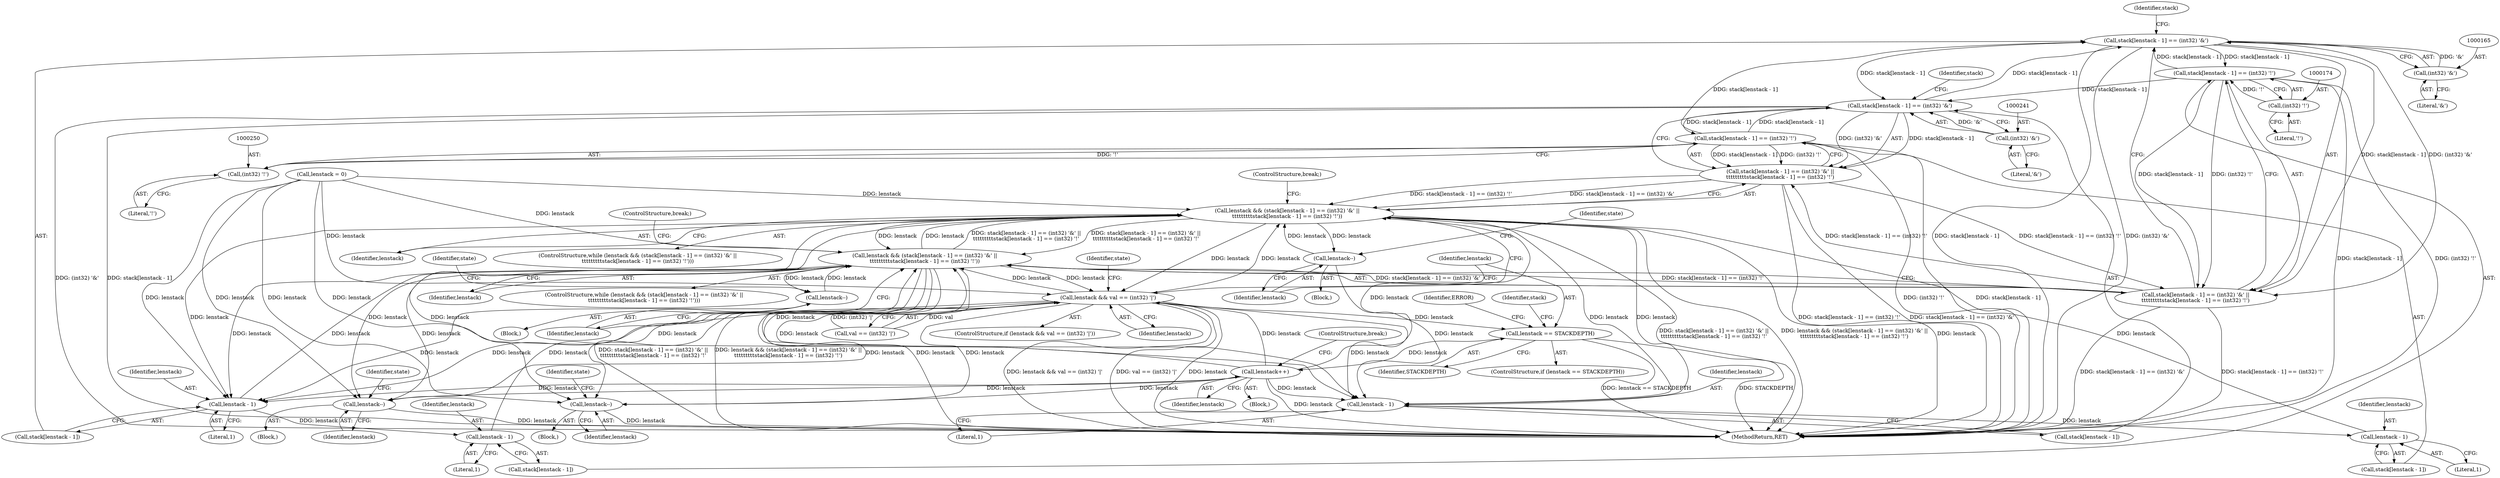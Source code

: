 digraph "0_postgres_31400a673325147e1205326008e32135a78b4d8a_10@array" {
"1000158" [label="(Call,stack[lenstack - 1] == (int32) '&')"];
"1000167" [label="(Call,stack[lenstack - 1] == (int32) '!')"];
"1000158" [label="(Call,stack[lenstack - 1] == (int32) '&')"];
"1000234" [label="(Call,stack[lenstack - 1] == (int32) '&')"];
"1000243" [label="(Call,stack[lenstack - 1] == (int32) '!')"];
"1000249" [label="(Call,(int32) '!')"];
"1000240" [label="(Call,(int32) '&')"];
"1000164" [label="(Call,(int32) '&')"];
"1000173" [label="(Call,(int32) '!')"];
"1000157" [label="(Call,stack[lenstack - 1] == (int32) '&' ||\n\t\t\t\t\t\t\t\t\tstack[lenstack - 1] == (int32) '!')"];
"1000155" [label="(Call,lenstack && (stack[lenstack - 1] == (int32) '&' ||\n\t\t\t\t\t\t\t\t\tstack[lenstack - 1] == (int32) '!'))"];
"1000161" [label="(Call,lenstack - 1)"];
"1000170" [label="(Call,lenstack - 1)"];
"1000177" [label="(Call,lenstack--)"];
"1000191" [label="(Call,lenstack && val == (int32) '|')"];
"1000208" [label="(Call,lenstack == STACKDEPTH)"];
"1000219" [label="(Call,lenstack++)"];
"1000231" [label="(Call,lenstack && (stack[lenstack - 1] == (int32) '&' ||\n\t\t\t\t\t\t\t\t\tstack[lenstack - 1] == (int32) '!'))"];
"1000237" [label="(Call,lenstack - 1)"];
"1000246" [label="(Call,lenstack - 1)"];
"1000253" [label="(Call,lenstack--)"];
"1000269" [label="(Call,lenstack--)"];
"1000297" [label="(Call,lenstack--)"];
"1000233" [label="(Call,stack[lenstack - 1] == (int32) '&' ||\n\t\t\t\t\t\t\t\t\tstack[lenstack - 1] == (int32) '!')"];
"1000155" [label="(Call,lenstack && (stack[lenstack - 1] == (int32) '&' ||\n\t\t\t\t\t\t\t\t\tstack[lenstack - 1] == (int32) '!'))"];
"1000169" [label="(Identifier,stack)"];
"1000193" [label="(Call,val == (int32) '|')"];
"1000246" [label="(Call,lenstack - 1)"];
"1000248" [label="(Literal,1)"];
"1000120" [label="(Call,lenstack = 0)"];
"1000232" [label="(Identifier,lenstack)"];
"1000270" [label="(Identifier,lenstack)"];
"1000176" [label="(Block,)"];
"1000173" [label="(Call,(int32) '!')"];
"1000167" [label="(Call,stack[lenstack - 1] == (int32) '!')"];
"1000264" [label="(ControlStructure,break;)"];
"1000178" [label="(Identifier,lenstack)"];
"1000190" [label="(ControlStructure,if (lenstack && val == (int32) '|'))"];
"1000296" [label="(Block,)"];
"1000191" [label="(Call,lenstack && val == (int32) '|')"];
"1000239" [label="(Literal,1)"];
"1000210" [label="(Identifier,STACKDEPTH)"];
"1000298" [label="(Identifier,lenstack)"];
"1000216" [label="(Identifier,stack)"];
"1000206" [label="(Block,)"];
"1000300" [label="(Identifier,state)"];
"1000233" [label="(Call,stack[lenstack - 1] == (int32) '&' ||\n\t\t\t\t\t\t\t\t\tstack[lenstack - 1] == (int32) '!')"];
"1000219" [label="(Call,lenstack++)"];
"1000157" [label="(Call,stack[lenstack - 1] == (int32) '&' ||\n\t\t\t\t\t\t\t\t\tstack[lenstack - 1] == (int32) '!')"];
"1000252" [label="(Block,)"];
"1000158" [label="(Call,stack[lenstack - 1] == (int32) '&')"];
"1000207" [label="(ControlStructure,if (lenstack == STACKDEPTH))"];
"1000240" [label="(Call,(int32) '&')"];
"1000161" [label="(Call,lenstack - 1)"];
"1000180" [label="(Identifier,state)"];
"1000164" [label="(Call,(int32) '&')"];
"1000159" [label="(Call,stack[lenstack - 1])"];
"1000175" [label="(Literal,'!')"];
"1000192" [label="(Identifier,lenstack)"];
"1000235" [label="(Call,stack[lenstack - 1])"];
"1000297" [label="(Call,lenstack--)"];
"1000162" [label="(Identifier,lenstack)"];
"1000244" [label="(Call,stack[lenstack - 1])"];
"1000243" [label="(Call,stack[lenstack - 1] == (int32) '!')"];
"1000172" [label="(Literal,1)"];
"1000251" [label="(Literal,'!')"];
"1000237" [label="(Call,lenstack - 1)"];
"1000242" [label="(Literal,'&')"];
"1000166" [label="(Literal,'&')"];
"1000221" [label="(ControlStructure,break;)"];
"1000245" [label="(Identifier,stack)"];
"1000231" [label="(Call,lenstack && (stack[lenstack - 1] == (int32) '&' ||\n\t\t\t\t\t\t\t\t\tstack[lenstack - 1] == (int32) '!'))"];
"1000256" [label="(Identifier,state)"];
"1000199" [label="(Identifier,state)"];
"1000163" [label="(Literal,1)"];
"1000208" [label="(Call,lenstack == STACKDEPTH)"];
"1000170" [label="(Call,lenstack - 1)"];
"1000230" [label="(ControlStructure,while (lenstack && (stack[lenstack - 1] == (int32) '&' ||\n\t\t\t\t\t\t\t\t\tstack[lenstack - 1] == (int32) '!')))"];
"1000212" [label="(Identifier,ERROR)"];
"1000254" [label="(Identifier,lenstack)"];
"1000177" [label="(Call,lenstack--)"];
"1000310" [label="(MethodReturn,RET)"];
"1000220" [label="(Identifier,lenstack)"];
"1000234" [label="(Call,stack[lenstack - 1] == (int32) '&')"];
"1000253" [label="(Call,lenstack--)"];
"1000249" [label="(Call,(int32) '!')"];
"1000168" [label="(Call,stack[lenstack - 1])"];
"1000188" [label="(ControlStructure,break;)"];
"1000209" [label="(Identifier,lenstack)"];
"1000272" [label="(Identifier,state)"];
"1000156" [label="(Identifier,lenstack)"];
"1000269" [label="(Call,lenstack--)"];
"1000247" [label="(Identifier,lenstack)"];
"1000268" [label="(Block,)"];
"1000154" [label="(ControlStructure,while (lenstack && (stack[lenstack - 1] == (int32) '&' ||\n\t\t\t\t\t\t\t\t\tstack[lenstack - 1] == (int32) '!')))"];
"1000238" [label="(Identifier,lenstack)"];
"1000171" [label="(Identifier,lenstack)"];
"1000158" -> "1000157"  [label="AST: "];
"1000158" -> "1000164"  [label="CFG: "];
"1000159" -> "1000158"  [label="AST: "];
"1000164" -> "1000158"  [label="AST: "];
"1000169" -> "1000158"  [label="CFG: "];
"1000157" -> "1000158"  [label="CFG: "];
"1000158" -> "1000310"  [label="DDG: stack[lenstack - 1]"];
"1000158" -> "1000310"  [label="DDG: (int32) '&'"];
"1000158" -> "1000157"  [label="DDG: stack[lenstack - 1]"];
"1000158" -> "1000157"  [label="DDG: (int32) '&'"];
"1000167" -> "1000158"  [label="DDG: stack[lenstack - 1]"];
"1000234" -> "1000158"  [label="DDG: stack[lenstack - 1]"];
"1000243" -> "1000158"  [label="DDG: stack[lenstack - 1]"];
"1000164" -> "1000158"  [label="DDG: '&'"];
"1000158" -> "1000167"  [label="DDG: stack[lenstack - 1]"];
"1000158" -> "1000234"  [label="DDG: stack[lenstack - 1]"];
"1000167" -> "1000157"  [label="AST: "];
"1000167" -> "1000173"  [label="CFG: "];
"1000168" -> "1000167"  [label="AST: "];
"1000173" -> "1000167"  [label="AST: "];
"1000157" -> "1000167"  [label="CFG: "];
"1000167" -> "1000310"  [label="DDG: stack[lenstack - 1]"];
"1000167" -> "1000310"  [label="DDG: (int32) '!'"];
"1000167" -> "1000157"  [label="DDG: stack[lenstack - 1]"];
"1000167" -> "1000157"  [label="DDG: (int32) '!'"];
"1000173" -> "1000167"  [label="DDG: '!'"];
"1000167" -> "1000234"  [label="DDG: stack[lenstack - 1]"];
"1000234" -> "1000233"  [label="AST: "];
"1000234" -> "1000240"  [label="CFG: "];
"1000235" -> "1000234"  [label="AST: "];
"1000240" -> "1000234"  [label="AST: "];
"1000245" -> "1000234"  [label="CFG: "];
"1000233" -> "1000234"  [label="CFG: "];
"1000234" -> "1000310"  [label="DDG: stack[lenstack - 1]"];
"1000234" -> "1000310"  [label="DDG: (int32) '&'"];
"1000234" -> "1000233"  [label="DDG: stack[lenstack - 1]"];
"1000234" -> "1000233"  [label="DDG: (int32) '&'"];
"1000243" -> "1000234"  [label="DDG: stack[lenstack - 1]"];
"1000240" -> "1000234"  [label="DDG: '&'"];
"1000234" -> "1000243"  [label="DDG: stack[lenstack - 1]"];
"1000243" -> "1000233"  [label="AST: "];
"1000243" -> "1000249"  [label="CFG: "];
"1000244" -> "1000243"  [label="AST: "];
"1000249" -> "1000243"  [label="AST: "];
"1000233" -> "1000243"  [label="CFG: "];
"1000243" -> "1000310"  [label="DDG: stack[lenstack - 1]"];
"1000243" -> "1000310"  [label="DDG: (int32) '!'"];
"1000243" -> "1000233"  [label="DDG: stack[lenstack - 1]"];
"1000243" -> "1000233"  [label="DDG: (int32) '!'"];
"1000249" -> "1000243"  [label="DDG: '!'"];
"1000249" -> "1000251"  [label="CFG: "];
"1000250" -> "1000249"  [label="AST: "];
"1000251" -> "1000249"  [label="AST: "];
"1000240" -> "1000242"  [label="CFG: "];
"1000241" -> "1000240"  [label="AST: "];
"1000242" -> "1000240"  [label="AST: "];
"1000164" -> "1000166"  [label="CFG: "];
"1000165" -> "1000164"  [label="AST: "];
"1000166" -> "1000164"  [label="AST: "];
"1000173" -> "1000175"  [label="CFG: "];
"1000174" -> "1000173"  [label="AST: "];
"1000175" -> "1000173"  [label="AST: "];
"1000157" -> "1000155"  [label="AST: "];
"1000155" -> "1000157"  [label="CFG: "];
"1000157" -> "1000310"  [label="DDG: stack[lenstack - 1] == (int32) '!'"];
"1000157" -> "1000310"  [label="DDG: stack[lenstack - 1] == (int32) '&'"];
"1000157" -> "1000155"  [label="DDG: stack[lenstack - 1] == (int32) '&'"];
"1000157" -> "1000155"  [label="DDG: stack[lenstack - 1] == (int32) '!'"];
"1000233" -> "1000157"  [label="DDG: stack[lenstack - 1] == (int32) '!'"];
"1000157" -> "1000233"  [label="DDG: stack[lenstack - 1] == (int32) '!'"];
"1000155" -> "1000154"  [label="AST: "];
"1000155" -> "1000156"  [label="CFG: "];
"1000156" -> "1000155"  [label="AST: "];
"1000178" -> "1000155"  [label="CFG: "];
"1000188" -> "1000155"  [label="CFG: "];
"1000155" -> "1000310"  [label="DDG: stack[lenstack - 1] == (int32) '&' ||\n\t\t\t\t\t\t\t\t\tstack[lenstack - 1] == (int32) '!'"];
"1000155" -> "1000310"  [label="DDG: lenstack && (stack[lenstack - 1] == (int32) '&' ||\n\t\t\t\t\t\t\t\t\tstack[lenstack - 1] == (int32) '!')"];
"1000155" -> "1000310"  [label="DDG: lenstack"];
"1000177" -> "1000155"  [label="DDG: lenstack"];
"1000120" -> "1000155"  [label="DDG: lenstack"];
"1000231" -> "1000155"  [label="DDG: lenstack"];
"1000231" -> "1000155"  [label="DDG: stack[lenstack - 1] == (int32) '&' ||\n\t\t\t\t\t\t\t\t\tstack[lenstack - 1] == (int32) '!'"];
"1000161" -> "1000155"  [label="DDG: lenstack"];
"1000191" -> "1000155"  [label="DDG: lenstack"];
"1000219" -> "1000155"  [label="DDG: lenstack"];
"1000170" -> "1000155"  [label="DDG: lenstack"];
"1000155" -> "1000161"  [label="DDG: lenstack"];
"1000155" -> "1000177"  [label="DDG: lenstack"];
"1000155" -> "1000191"  [label="DDG: lenstack"];
"1000155" -> "1000231"  [label="DDG: lenstack"];
"1000155" -> "1000231"  [label="DDG: stack[lenstack - 1] == (int32) '&' ||\n\t\t\t\t\t\t\t\t\tstack[lenstack - 1] == (int32) '!'"];
"1000155" -> "1000237"  [label="DDG: lenstack"];
"1000155" -> "1000269"  [label="DDG: lenstack"];
"1000155" -> "1000297"  [label="DDG: lenstack"];
"1000161" -> "1000159"  [label="AST: "];
"1000161" -> "1000163"  [label="CFG: "];
"1000162" -> "1000161"  [label="AST: "];
"1000163" -> "1000161"  [label="AST: "];
"1000159" -> "1000161"  [label="CFG: "];
"1000177" -> "1000161"  [label="DDG: lenstack"];
"1000120" -> "1000161"  [label="DDG: lenstack"];
"1000231" -> "1000161"  [label="DDG: lenstack"];
"1000219" -> "1000161"  [label="DDG: lenstack"];
"1000191" -> "1000161"  [label="DDG: lenstack"];
"1000161" -> "1000170"  [label="DDG: lenstack"];
"1000170" -> "1000168"  [label="AST: "];
"1000170" -> "1000172"  [label="CFG: "];
"1000171" -> "1000170"  [label="AST: "];
"1000172" -> "1000170"  [label="AST: "];
"1000168" -> "1000170"  [label="CFG: "];
"1000177" -> "1000176"  [label="AST: "];
"1000177" -> "1000178"  [label="CFG: "];
"1000178" -> "1000177"  [label="AST: "];
"1000180" -> "1000177"  [label="CFG: "];
"1000191" -> "1000190"  [label="AST: "];
"1000191" -> "1000192"  [label="CFG: "];
"1000191" -> "1000193"  [label="CFG: "];
"1000192" -> "1000191"  [label="AST: "];
"1000193" -> "1000191"  [label="AST: "];
"1000199" -> "1000191"  [label="CFG: "];
"1000209" -> "1000191"  [label="CFG: "];
"1000191" -> "1000310"  [label="DDG: lenstack && val == (int32) '|'"];
"1000191" -> "1000310"  [label="DDG: val == (int32) '|'"];
"1000191" -> "1000310"  [label="DDG: lenstack"];
"1000120" -> "1000191"  [label="DDG: lenstack"];
"1000231" -> "1000191"  [label="DDG: lenstack"];
"1000219" -> "1000191"  [label="DDG: lenstack"];
"1000193" -> "1000191"  [label="DDG: val"];
"1000193" -> "1000191"  [label="DDG: (int32) '|'"];
"1000191" -> "1000208"  [label="DDG: lenstack"];
"1000191" -> "1000231"  [label="DDG: lenstack"];
"1000191" -> "1000237"  [label="DDG: lenstack"];
"1000191" -> "1000269"  [label="DDG: lenstack"];
"1000191" -> "1000297"  [label="DDG: lenstack"];
"1000208" -> "1000207"  [label="AST: "];
"1000208" -> "1000210"  [label="CFG: "];
"1000209" -> "1000208"  [label="AST: "];
"1000210" -> "1000208"  [label="AST: "];
"1000212" -> "1000208"  [label="CFG: "];
"1000216" -> "1000208"  [label="CFG: "];
"1000208" -> "1000310"  [label="DDG: STACKDEPTH"];
"1000208" -> "1000310"  [label="DDG: lenstack == STACKDEPTH"];
"1000208" -> "1000219"  [label="DDG: lenstack"];
"1000219" -> "1000206"  [label="AST: "];
"1000219" -> "1000220"  [label="CFG: "];
"1000220" -> "1000219"  [label="AST: "];
"1000221" -> "1000219"  [label="CFG: "];
"1000219" -> "1000310"  [label="DDG: lenstack"];
"1000219" -> "1000231"  [label="DDG: lenstack"];
"1000219" -> "1000237"  [label="DDG: lenstack"];
"1000219" -> "1000269"  [label="DDG: lenstack"];
"1000219" -> "1000297"  [label="DDG: lenstack"];
"1000231" -> "1000230"  [label="AST: "];
"1000231" -> "1000232"  [label="CFG: "];
"1000231" -> "1000233"  [label="CFG: "];
"1000232" -> "1000231"  [label="AST: "];
"1000233" -> "1000231"  [label="AST: "];
"1000254" -> "1000231"  [label="CFG: "];
"1000264" -> "1000231"  [label="CFG: "];
"1000231" -> "1000310"  [label="DDG: stack[lenstack - 1] == (int32) '&' ||\n\t\t\t\t\t\t\t\t\tstack[lenstack - 1] == (int32) '!'"];
"1000231" -> "1000310"  [label="DDG: lenstack && (stack[lenstack - 1] == (int32) '&' ||\n\t\t\t\t\t\t\t\t\tstack[lenstack - 1] == (int32) '!')"];
"1000231" -> "1000310"  [label="DDG: lenstack"];
"1000120" -> "1000231"  [label="DDG: lenstack"];
"1000246" -> "1000231"  [label="DDG: lenstack"];
"1000237" -> "1000231"  [label="DDG: lenstack"];
"1000253" -> "1000231"  [label="DDG: lenstack"];
"1000233" -> "1000231"  [label="DDG: stack[lenstack - 1] == (int32) '&'"];
"1000233" -> "1000231"  [label="DDG: stack[lenstack - 1] == (int32) '!'"];
"1000231" -> "1000237"  [label="DDG: lenstack"];
"1000231" -> "1000253"  [label="DDG: lenstack"];
"1000231" -> "1000269"  [label="DDG: lenstack"];
"1000231" -> "1000297"  [label="DDG: lenstack"];
"1000237" -> "1000235"  [label="AST: "];
"1000237" -> "1000239"  [label="CFG: "];
"1000238" -> "1000237"  [label="AST: "];
"1000239" -> "1000237"  [label="AST: "];
"1000235" -> "1000237"  [label="CFG: "];
"1000253" -> "1000237"  [label="DDG: lenstack"];
"1000120" -> "1000237"  [label="DDG: lenstack"];
"1000237" -> "1000246"  [label="DDG: lenstack"];
"1000246" -> "1000244"  [label="AST: "];
"1000246" -> "1000248"  [label="CFG: "];
"1000247" -> "1000246"  [label="AST: "];
"1000248" -> "1000246"  [label="AST: "];
"1000244" -> "1000246"  [label="CFG: "];
"1000253" -> "1000252"  [label="AST: "];
"1000253" -> "1000254"  [label="CFG: "];
"1000254" -> "1000253"  [label="AST: "];
"1000256" -> "1000253"  [label="CFG: "];
"1000269" -> "1000268"  [label="AST: "];
"1000269" -> "1000270"  [label="CFG: "];
"1000270" -> "1000269"  [label="AST: "];
"1000272" -> "1000269"  [label="CFG: "];
"1000269" -> "1000310"  [label="DDG: lenstack"];
"1000120" -> "1000269"  [label="DDG: lenstack"];
"1000297" -> "1000296"  [label="AST: "];
"1000297" -> "1000298"  [label="CFG: "];
"1000298" -> "1000297"  [label="AST: "];
"1000300" -> "1000297"  [label="CFG: "];
"1000297" -> "1000310"  [label="DDG: lenstack"];
"1000120" -> "1000297"  [label="DDG: lenstack"];
"1000233" -> "1000310"  [label="DDG: stack[lenstack - 1] == (int32) '&'"];
"1000233" -> "1000310"  [label="DDG: stack[lenstack - 1] == (int32) '!'"];
}
